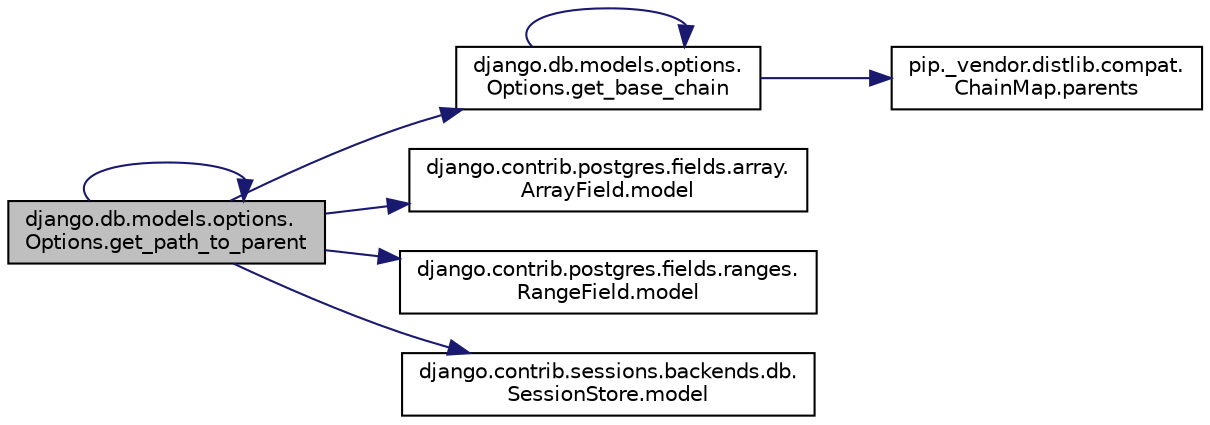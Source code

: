 digraph "django.db.models.options.Options.get_path_to_parent"
{
 // LATEX_PDF_SIZE
  edge [fontname="Helvetica",fontsize="10",labelfontname="Helvetica",labelfontsize="10"];
  node [fontname="Helvetica",fontsize="10",shape=record];
  rankdir="LR";
  Node1 [label="django.db.models.options.\lOptions.get_path_to_parent",height=0.2,width=0.4,color="black", fillcolor="grey75", style="filled", fontcolor="black",tooltip=" "];
  Node1 -> Node2 [color="midnightblue",fontsize="10",style="solid",fontname="Helvetica"];
  Node2 [label="django.db.models.options.\lOptions.get_base_chain",height=0.2,width=0.4,color="black", fillcolor="white", style="filled",URL="$d4/d60/classdjango_1_1db_1_1models_1_1options_1_1_options.html#ad47e1cc4db6ea1a3b10e6cf241a58c4d",tooltip=" "];
  Node2 -> Node2 [color="midnightblue",fontsize="10",style="solid",fontname="Helvetica"];
  Node2 -> Node3 [color="midnightblue",fontsize="10",style="solid",fontname="Helvetica"];
  Node3 [label="pip._vendor.distlib.compat.\lChainMap.parents",height=0.2,width=0.4,color="black", fillcolor="white", style="filled",URL="$d2/d2d/classpip_1_1__vendor_1_1distlib_1_1compat_1_1_chain_map.html#ac1302176ca853a2887a933eb8f4dfccf",tooltip=" "];
  Node1 -> Node1 [color="midnightblue",fontsize="10",style="solid",fontname="Helvetica"];
  Node1 -> Node4 [color="midnightblue",fontsize="10",style="solid",fontname="Helvetica"];
  Node4 [label="django.contrib.postgres.fields.array.\lArrayField.model",height=0.2,width=0.4,color="black", fillcolor="white", style="filled",URL="$dc/ddf/classdjango_1_1contrib_1_1postgres_1_1fields_1_1array_1_1_array_field.html#a43ec884d709f829e50c6881dc369ce94",tooltip=" "];
  Node1 -> Node5 [color="midnightblue",fontsize="10",style="solid",fontname="Helvetica"];
  Node5 [label="django.contrib.postgres.fields.ranges.\lRangeField.model",height=0.2,width=0.4,color="black", fillcolor="white", style="filled",URL="$d5/d99/classdjango_1_1contrib_1_1postgres_1_1fields_1_1ranges_1_1_range_field.html#a5f5cfd6917f141914484d606279cf20a",tooltip=" "];
  Node1 -> Node6 [color="midnightblue",fontsize="10",style="solid",fontname="Helvetica"];
  Node6 [label="django.contrib.sessions.backends.db.\lSessionStore.model",height=0.2,width=0.4,color="black", fillcolor="white", style="filled",URL="$d2/d1a/classdjango_1_1contrib_1_1sessions_1_1backends_1_1db_1_1_session_store.html#a9b2f42869f296eab5fab4dd5867285df",tooltip=" "];
}
